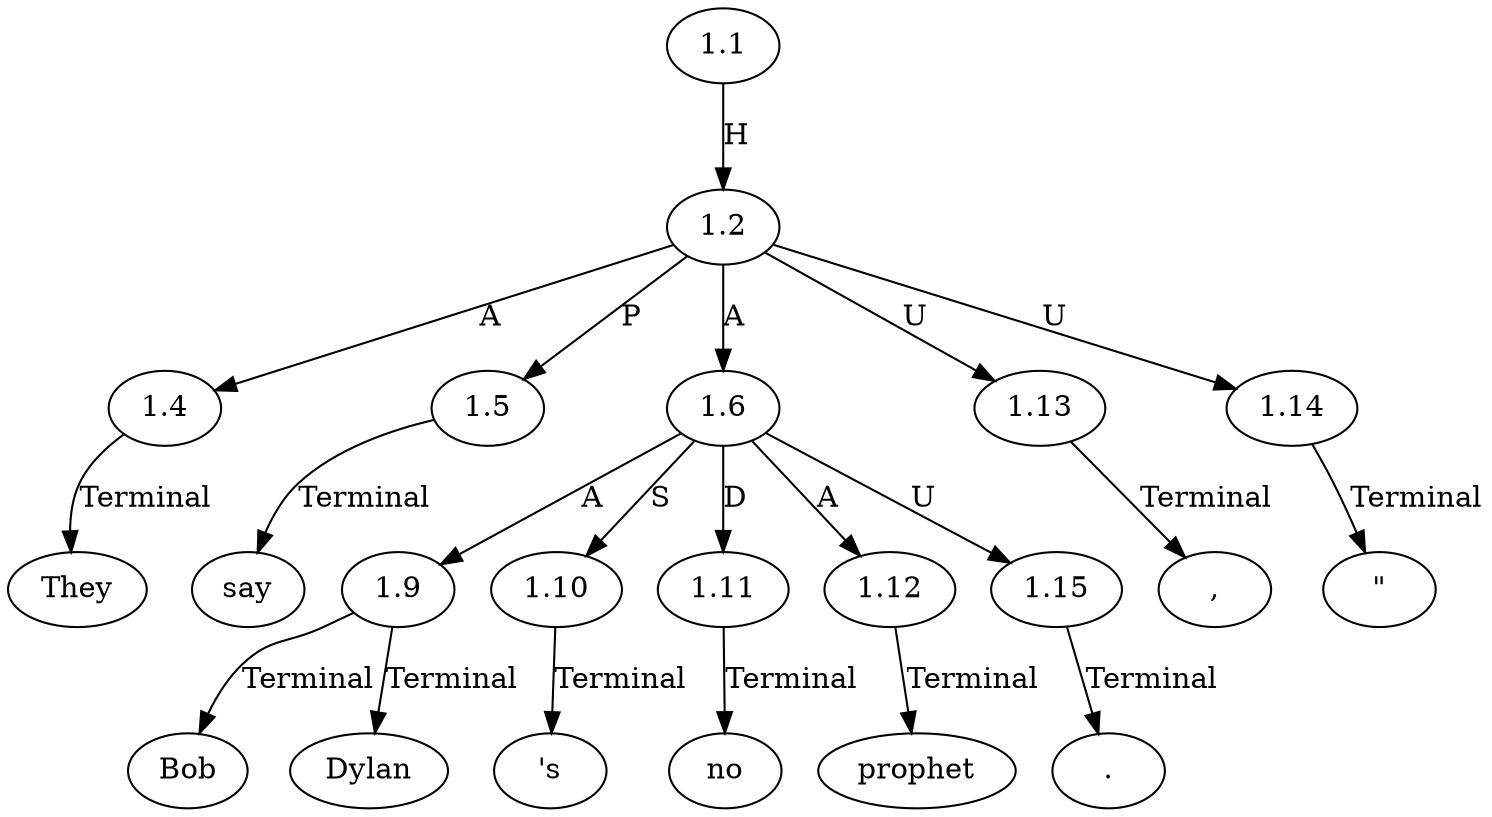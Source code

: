 // Graph
digraph {
	0.1 [label=They ordering=out]
	0.10 [label="." ordering=out]
	0.2 [label=say ordering=out]
	0.3 [label="," ordering=out]
	0.4 [label="\"" ordering=out]
	0.5 [label=Bob ordering=out]
	0.6 [label=Dylan ordering=out]
	0.7 [label="'s" ordering=out]
	0.8 [label=no ordering=out]
	0.9 [label=prophet ordering=out]
	1.1 [label=1.1 ordering=out]
	1.2 [label=1.2 ordering=out]
	1.4 [label=1.4 ordering=out]
	1.5 [label=1.5 ordering=out]
	1.6 [label=1.6 ordering=out]
	1.9 [label=1.9 ordering=out]
	1.10 [label=1.10 ordering=out]
	1.11 [label=1.11 ordering=out]
	1.12 [label=1.12 ordering=out]
	1.13 [label=1.13 ordering=out]
	1.14 [label=1.14 ordering=out]
	1.15 [label=1.15 ordering=out]
	1.1 -> 1.2 [label=H ordering=out]
	1.2 -> 1.4 [label=A ordering=out]
	1.2 -> 1.5 [label=P ordering=out]
	1.2 -> 1.6 [label=A ordering=out]
	1.2 -> 1.13 [label=U ordering=out]
	1.2 -> 1.14 [label=U ordering=out]
	1.4 -> 0.1 [label=Terminal ordering=out]
	1.5 -> 0.2 [label=Terminal ordering=out]
	1.6 -> 1.9 [label=A ordering=out]
	1.6 -> 1.10 [label=S ordering=out]
	1.6 -> 1.11 [label=D ordering=out]
	1.6 -> 1.12 [label=A ordering=out]
	1.6 -> 1.15 [label=U ordering=out]
	1.9 -> 0.5 [label=Terminal ordering=out]
	1.9 -> 0.6 [label=Terminal ordering=out]
	1.10 -> 0.7 [label=Terminal ordering=out]
	1.11 -> 0.8 [label=Terminal ordering=out]
	1.12 -> 0.9 [label=Terminal ordering=out]
	1.13 -> 0.3 [label=Terminal ordering=out]
	1.14 -> 0.4 [label=Terminal ordering=out]
	1.15 -> 0.10 [label=Terminal ordering=out]
}
